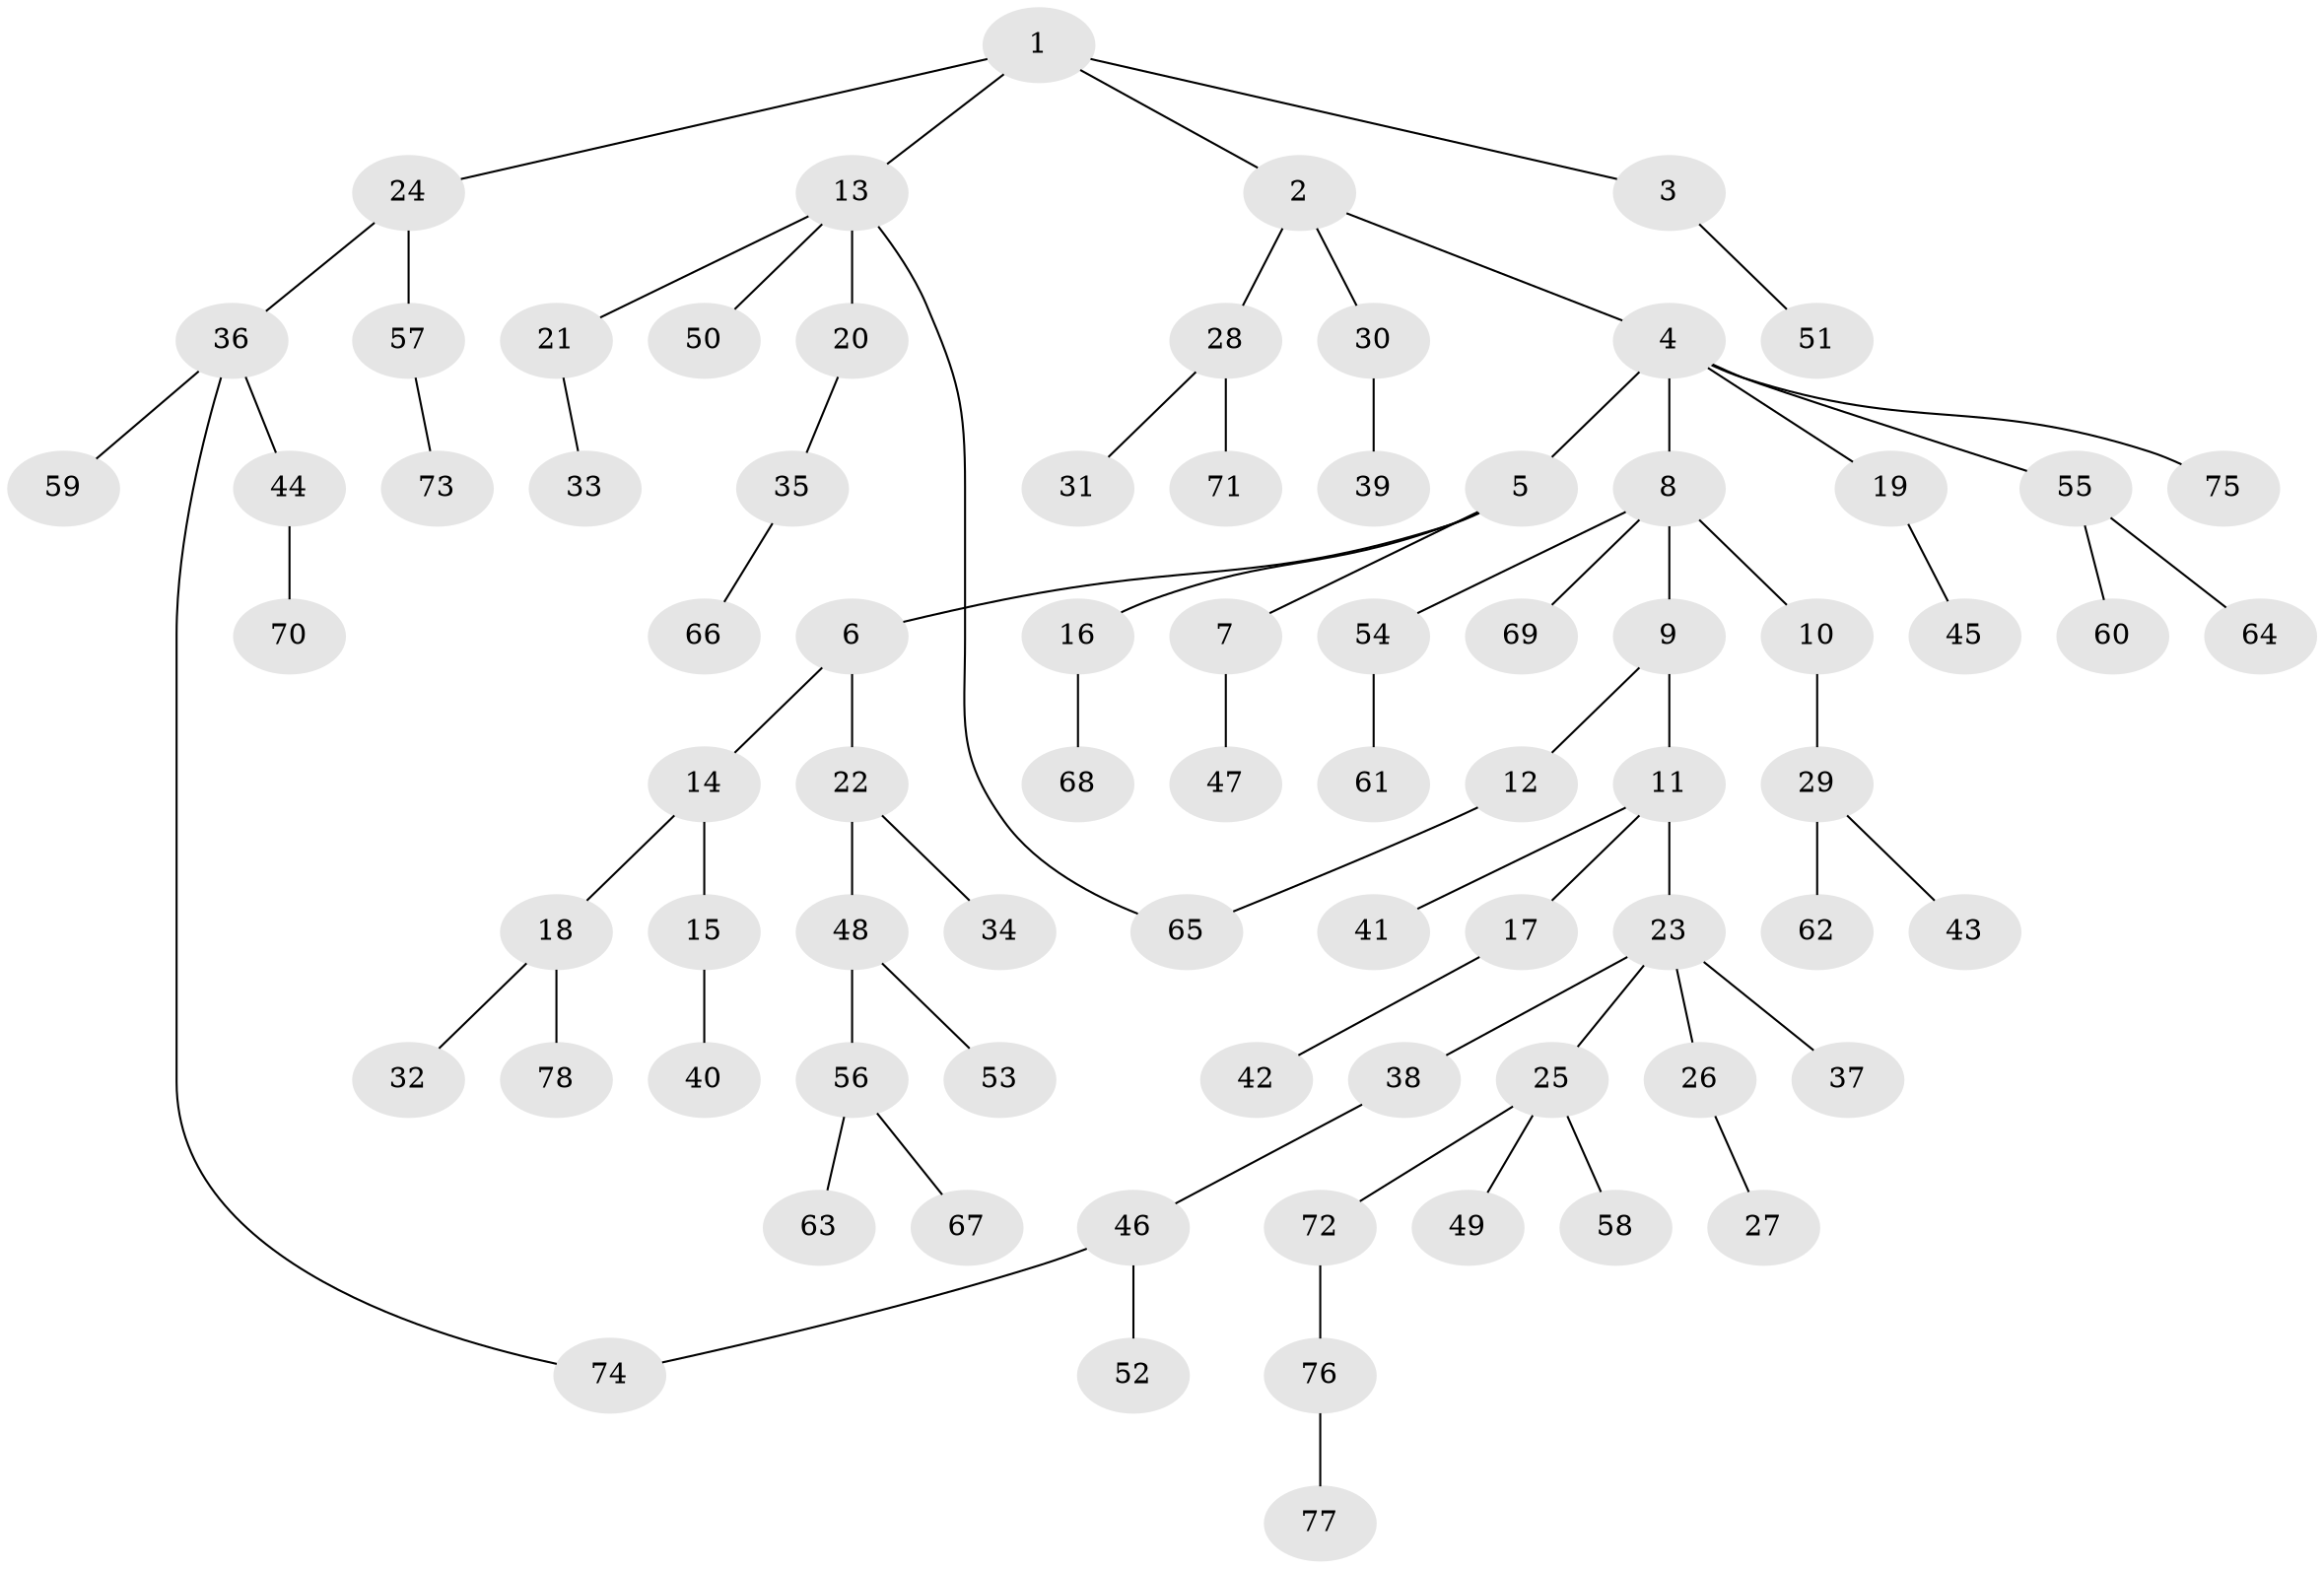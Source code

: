 // Generated by graph-tools (version 1.1) at 2025/49/03/09/25 03:49:24]
// undirected, 78 vertices, 79 edges
graph export_dot {
graph [start="1"]
  node [color=gray90,style=filled];
  1;
  2;
  3;
  4;
  5;
  6;
  7;
  8;
  9;
  10;
  11;
  12;
  13;
  14;
  15;
  16;
  17;
  18;
  19;
  20;
  21;
  22;
  23;
  24;
  25;
  26;
  27;
  28;
  29;
  30;
  31;
  32;
  33;
  34;
  35;
  36;
  37;
  38;
  39;
  40;
  41;
  42;
  43;
  44;
  45;
  46;
  47;
  48;
  49;
  50;
  51;
  52;
  53;
  54;
  55;
  56;
  57;
  58;
  59;
  60;
  61;
  62;
  63;
  64;
  65;
  66;
  67;
  68;
  69;
  70;
  71;
  72;
  73;
  74;
  75;
  76;
  77;
  78;
  1 -- 2;
  1 -- 3;
  1 -- 13;
  1 -- 24;
  2 -- 4;
  2 -- 28;
  2 -- 30;
  3 -- 51;
  4 -- 5;
  4 -- 8;
  4 -- 19;
  4 -- 55;
  4 -- 75;
  5 -- 6;
  5 -- 7;
  5 -- 16;
  6 -- 14;
  6 -- 22;
  7 -- 47;
  8 -- 9;
  8 -- 10;
  8 -- 54;
  8 -- 69;
  9 -- 11;
  9 -- 12;
  10 -- 29;
  11 -- 17;
  11 -- 23;
  11 -- 41;
  12 -- 65;
  13 -- 20;
  13 -- 21;
  13 -- 50;
  13 -- 65;
  14 -- 15;
  14 -- 18;
  15 -- 40;
  16 -- 68;
  17 -- 42;
  18 -- 32;
  18 -- 78;
  19 -- 45;
  20 -- 35;
  21 -- 33;
  22 -- 34;
  22 -- 48;
  23 -- 25;
  23 -- 26;
  23 -- 37;
  23 -- 38;
  24 -- 36;
  24 -- 57;
  25 -- 49;
  25 -- 58;
  25 -- 72;
  26 -- 27;
  28 -- 31;
  28 -- 71;
  29 -- 43;
  29 -- 62;
  30 -- 39;
  35 -- 66;
  36 -- 44;
  36 -- 59;
  36 -- 74;
  38 -- 46;
  44 -- 70;
  46 -- 52;
  46 -- 74;
  48 -- 53;
  48 -- 56;
  54 -- 61;
  55 -- 60;
  55 -- 64;
  56 -- 63;
  56 -- 67;
  57 -- 73;
  72 -- 76;
  76 -- 77;
}
